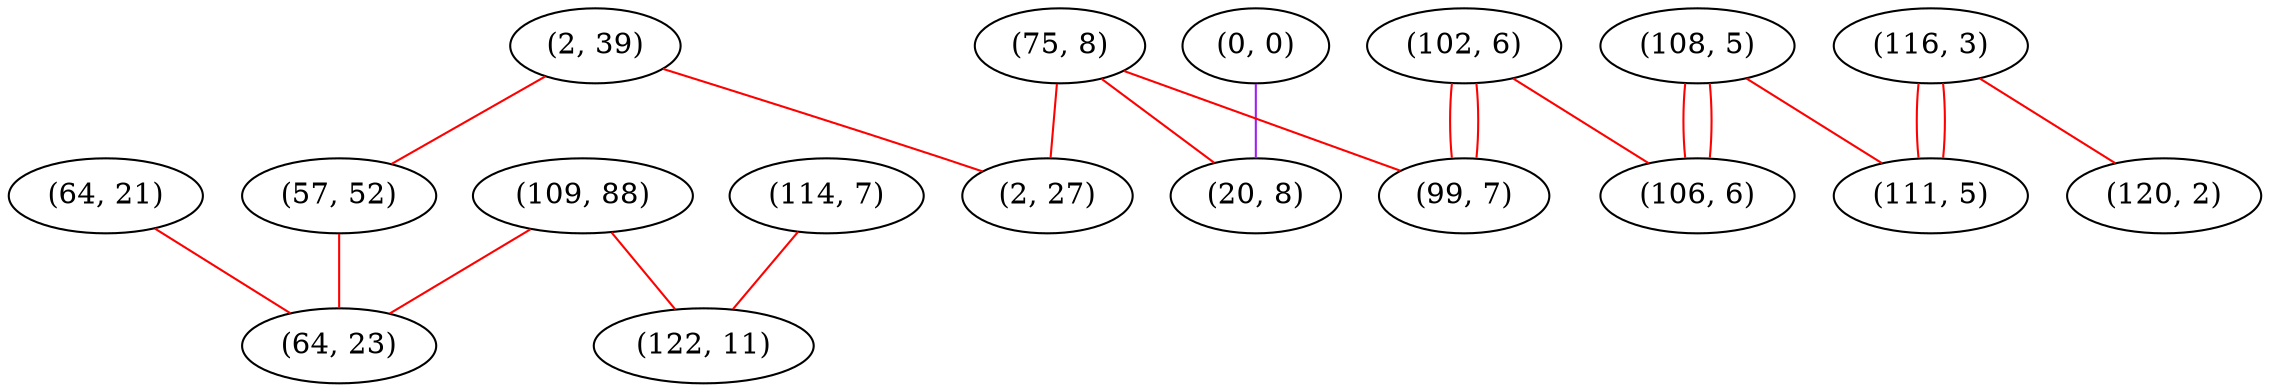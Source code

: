 graph "" {
"(2, 39)";
"(108, 5)";
"(0, 0)";
"(64, 21)";
"(116, 3)";
"(109, 88)";
"(102, 6)";
"(75, 8)";
"(106, 6)";
"(114, 7)";
"(122, 11)";
"(120, 2)";
"(57, 52)";
"(20, 8)";
"(99, 7)";
"(111, 5)";
"(2, 27)";
"(64, 23)";
"(2, 39)" -- "(2, 27)"  [color=red, key=0, weight=1];
"(2, 39)" -- "(57, 52)"  [color=red, key=0, weight=1];
"(108, 5)" -- "(106, 6)"  [color=red, key=0, weight=1];
"(108, 5)" -- "(106, 6)"  [color=red, key=1, weight=1];
"(108, 5)" -- "(111, 5)"  [color=red, key=0, weight=1];
"(0, 0)" -- "(20, 8)"  [color=purple, key=0, weight=4];
"(64, 21)" -- "(64, 23)"  [color=red, key=0, weight=1];
"(116, 3)" -- "(111, 5)"  [color=red, key=0, weight=1];
"(116, 3)" -- "(111, 5)"  [color=red, key=1, weight=1];
"(116, 3)" -- "(120, 2)"  [color=red, key=0, weight=1];
"(109, 88)" -- "(122, 11)"  [color=red, key=0, weight=1];
"(109, 88)" -- "(64, 23)"  [color=red, key=0, weight=1];
"(102, 6)" -- "(99, 7)"  [color=red, key=0, weight=1];
"(102, 6)" -- "(99, 7)"  [color=red, key=1, weight=1];
"(102, 6)" -- "(106, 6)"  [color=red, key=0, weight=1];
"(75, 8)" -- "(99, 7)"  [color=red, key=0, weight=1];
"(75, 8)" -- "(2, 27)"  [color=red, key=0, weight=1];
"(75, 8)" -- "(20, 8)"  [color=red, key=0, weight=1];
"(114, 7)" -- "(122, 11)"  [color=red, key=0, weight=1];
"(57, 52)" -- "(64, 23)"  [color=red, key=0, weight=1];
}
